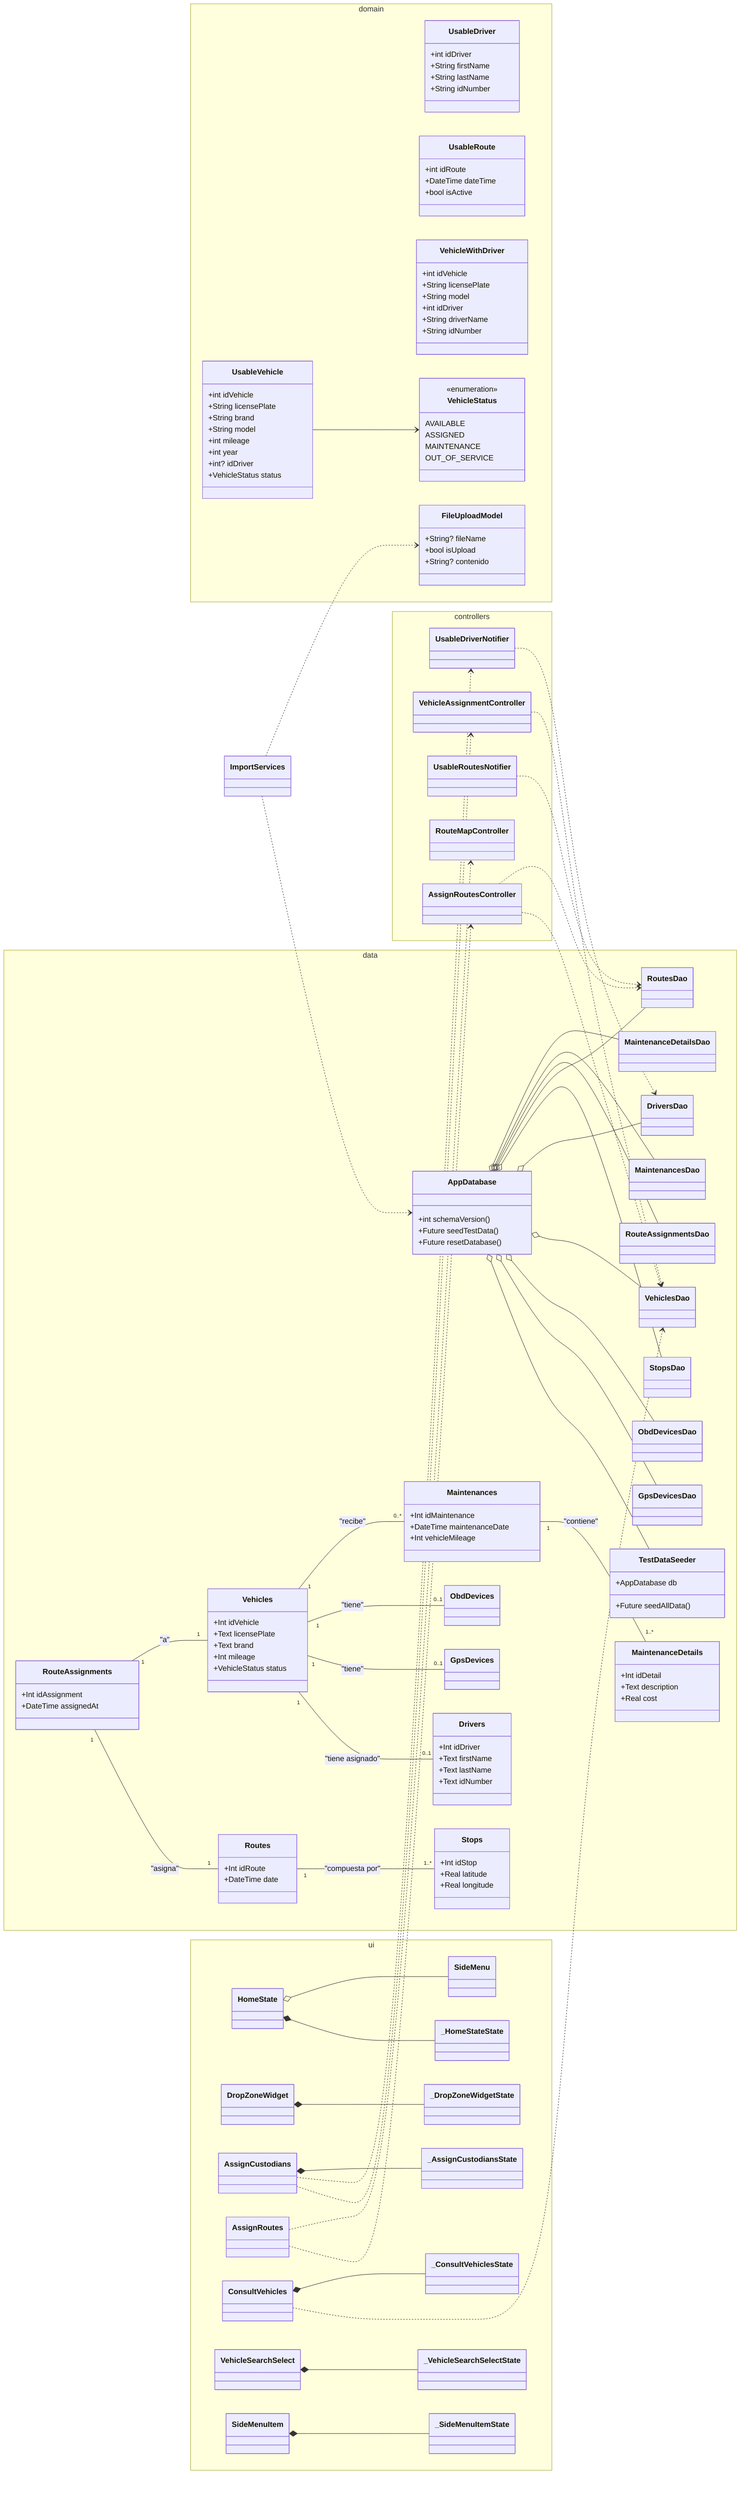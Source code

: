 classDiagram
    direction LR

    %% -------------------
    %% DOMAIN LAYER
    %% -------------------
    namespace domain { 
        class UsableDriver {
            +int idDriver
            +String firstName
            +String lastName
            +String idNumber
        }
        class UsableVehicle {
            +int idVehicle
            +String licensePlate
            +String brand
            +String model
            +int mileage
            +int year
            +int? idDriver
            +VehicleStatus status
        }
        class UsableRoute {
            +int idRoute
            +DateTime dateTime
            +bool isActive
        }
        class VehicleWithDriver {
            +int idVehicle
            +String licensePlate
            +String model
            +int idDriver
            +String driverName
            +String idNumber
        }
        class FileUploadModel {
            +String? fileName
            +bool isUpload
            +String? contenido
        }
        class VehicleStatus {
            <<enumeration>>
            AVAILABLE
            ASSIGNED
            MAINTENANCE
            OUT_OF_SERVICE
        }
    }
    %% -------------------
    %% DATA LAYER
    %% -------------------
    namespace data {
        class AppDatabase {
            +int schemaVersion()
            +Future seedTestData()
            +Future resetDatabase()
        }
        class TestDataSeeder {
            +AppDatabase db
            +Future seedAllData()
        }

        class Vehicles {
            +Int idVehicle
            +Text licensePlate
            +Text brand
            +Int mileage
            +VehicleStatus status
        }
        class Drivers {
            +Int idDriver
            +Text firstName
            +Text lastName
            +Text idNumber
        }
        class Routes {
            +Int idRoute
            +DateTime date
        }
        class Stops {
            +Int idStop
            +Real latitude
            +Real longitude
        }
        class Maintenances {
            +Int idMaintenance
            +DateTime maintenanceDate
            +Int vehicleMileage
        }
        class MaintenanceDetails {
            +Int idDetail
            +Text description
            +Real cost
        }
        class RouteAssignments {
            +Int idAssignment
            +DateTime assignedAt
        }
        class GpsDevices
        class ObdDevices
        
        class GpsDevicesDao
        class ObdDevicesDao
        class VehiclesDao
        class DriversDao
        class StopsDao
        class RoutesDao
        class RouteAssignmentsDao
        class MaintenancesDao
        class MaintenanceDetailsDao
    }

    %% -------------------
    %% APPLICATION / CONTROLLERS
    %% -------------------
    namespace controllers{
      class AssignRoutesController
      class UsableDriverNotifier
      class UsableRoutesNotifier
      class VehicleAssignmentController
      class RouteMapController
    } 
    
    subgraph services
        class ImportServices
    end

    %% -------------------
    %% UI LAYER
    %% -------------------
    namespace ui {
        class HomeState
        class _HomeStateState
        class DropZoneWidget
        class _DropZoneWidgetState
        class AssignCustodians
        class _AssignCustodiansState
        class AssignRoutes
        class ConsultVehicles
        class _ConsultVehiclesState
        class VehicleSearchSelect
        class _VehicleSearchSelectState
        class SideMenu
        class SideMenuItem
        class _SideMenuItemState
    }

    %% -------------------
    %% RELACIONES
    %% -------------------
    AppDatabase o-- TestDataSeeder
    AppDatabase o-- GpsDevicesDao
    AppDatabase o-- ObdDevicesDao
    AppDatabase o-- VehiclesDao
    AppDatabase o-- DriversDao
    AppDatabase o-- StopsDao
    AppDatabase o-- RoutesDao
    AppDatabase o-- RouteAssignmentsDao
    AppDatabase o-- MaintenancesDao
    AppDatabase o-- MaintenanceDetailsDao


    %% Relaciones en la capa de Datos (FKs)
    Vehicles "1" -- "0..1" Drivers : "tiene asignado"
    Vehicles "1" -- "0..1" GpsDevices : "tiene"
    Vehicles "1" -- "0..1" ObdDevices : "tiene"
    Vehicles "1" -- "0..*" Maintenances : "recibe"
    Maintenances "1" -- "1..*" MaintenanceDetails : "contiene"
    Routes "1" -- "1..*" Stops : "compuesta por"
    RouteAssignments "1" -- "1" Routes : "asigna"
    RouteAssignments "1" -- "1" Vehicles : "a"
    UsableVehicle --> VehicleStatus
    
    %% Relaciones entre Capas (Dependencias)
    UsableDriverNotifier ..> DriversDao
    UsableRoutesNotifier ..> RoutesDao
    VehicleAssignmentController ..> VehiclesDao
    AssignRoutesController ..> VehiclesDao
    AssignRoutesController ..> RoutesDao
    ImportServices ..> AppDatabase
    ImportServices ..> FileUploadModel

    %% Relaciones UI -> Controller
    AssignRoutes ..> AssignRoutesController
    AssignRoutes ..> RouteMapController
    AssignCustodians ..> VehicleAssignmentController
    AssignCustodians ..> UsableDriverNotifier
    ConsultVehicles ..> VehiclesDao

    %% Relaciones de Composición en UI (Flutter State)
    HomeState *-- _HomeStateState
    DropZoneWidget *-- _DropZoneWidgetState
    AssignCustodians *-- _AssignCustodiansState
    ConsultVehicles *-- _ConsultVehiclesState
    VehicleSearchSelect *-- _VehicleSearchSelectState
    SideMenuItem *-- _SideMenuItemState
    HomeState o-- SideMenu
